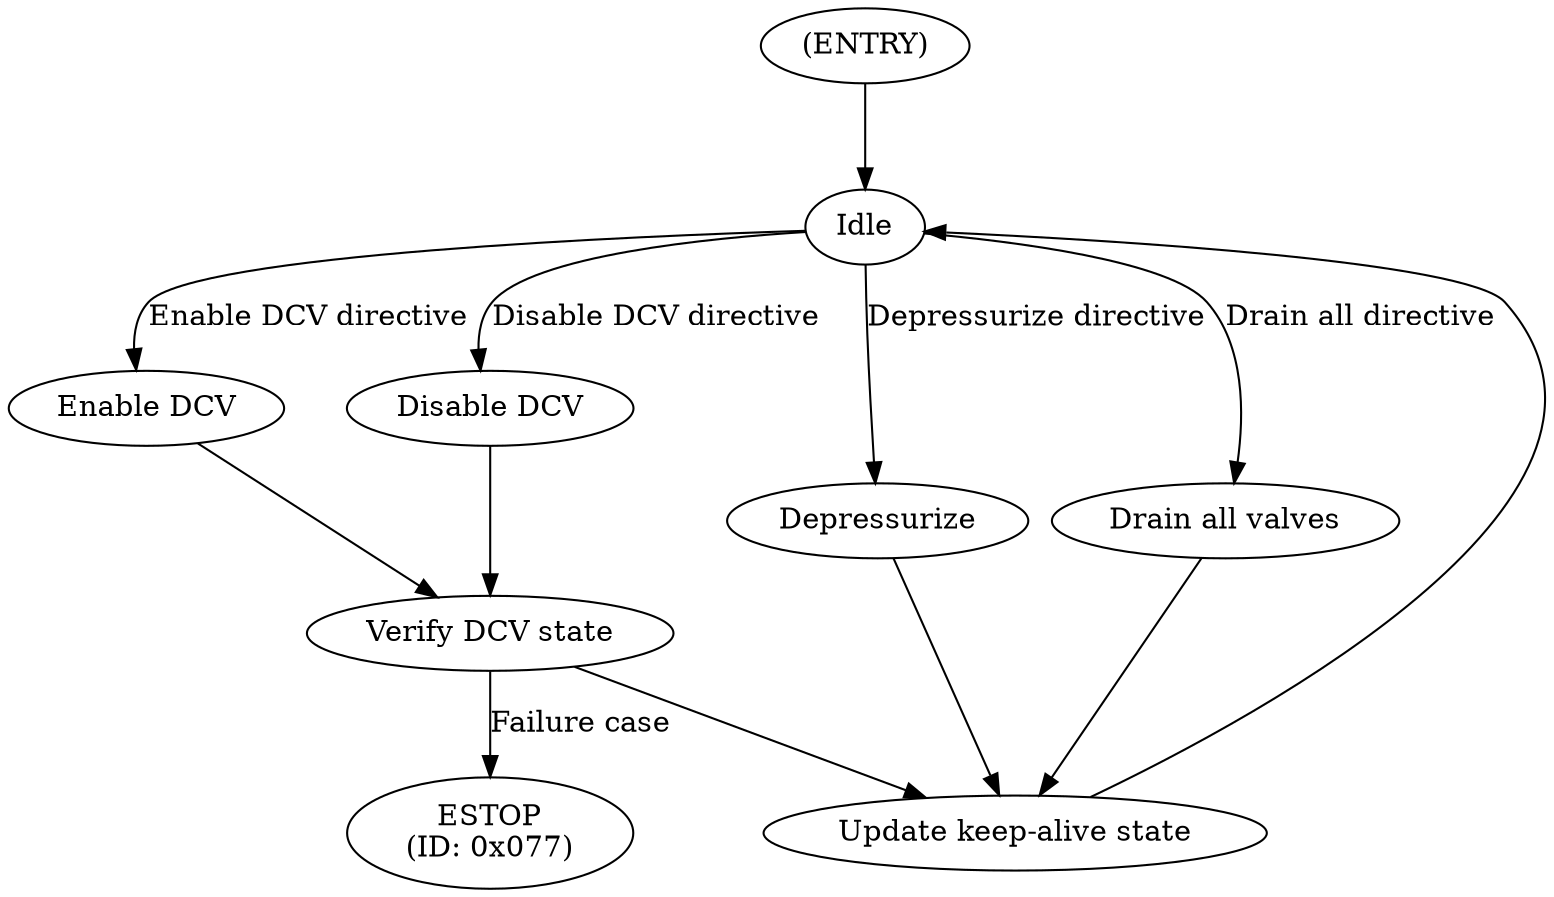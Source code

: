 digraph Steering {
    entry [label="(ENTRY)"];
    Idle [label="Idle"];
    status [label="Update keep-alive state"]
    DCVon [label="Enable DCV"];
    DCVoff [label="Disable DCV"];
    checkStatus [label = "Verify DCV state"];
    Depress [label = "Depressurize"];
    estop [label = "ESTOP\n(ID: 0x077)"]
    empty [label = "Drain all valves"];

    entry -> Idle [label =" "];
    Idle -> DCVon [label="Enable DCV directive"];
    Idle -> DCVoff [label="Disable DCV directive"];
    Idle -> Depress [label = "Depressurize directive"];
    Idle -> empty [label = "Drain all directive"];
    Depress -> status[label =" "];
    empty -> status[label =" "];
    DCVon -> checkStatus [label = " "];
    DCVoff -> checkStatus [label = " "];
    checkStatus -> status [label = " "];
    status->Idle[label =" "];
    checkStatus -> estop [label = "Failure case"];
 }